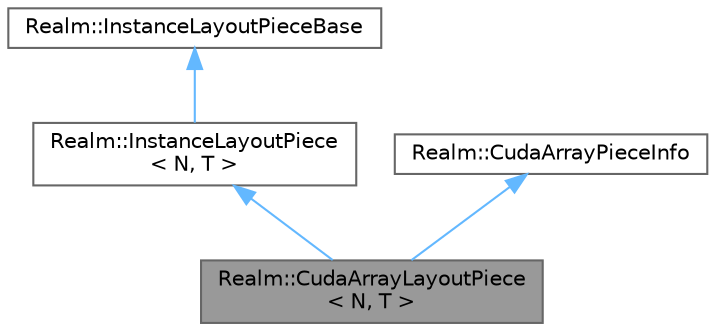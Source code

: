 digraph "Realm::CudaArrayLayoutPiece&lt; N, T &gt;"
{
 // LATEX_PDF_SIZE
  bgcolor="transparent";
  edge [fontname=Helvetica,fontsize=10,labelfontname=Helvetica,labelfontsize=10];
  node [fontname=Helvetica,fontsize=10,shape=box,height=0.2,width=0.4];
  Node1 [id="Node000001",label="Realm::CudaArrayLayoutPiece\l\< N, T \>",height=0.2,width=0.4,color="gray40", fillcolor="grey60", style="filled", fontcolor="black",tooltip=" "];
  Node2 -> Node1 [id="edge1_Node000001_Node000002",dir="back",color="steelblue1",style="solid",tooltip=" "];
  Node2 [id="Node000002",label="Realm::InstanceLayoutPiece\l\< N, T \>",height=0.2,width=0.4,color="gray40", fillcolor="white", style="filled",URL="$classRealm_1_1InstanceLayoutPiece.html",tooltip=" "];
  Node3 -> Node2 [id="edge2_Node000002_Node000003",dir="back",color="steelblue1",style="solid",tooltip=" "];
  Node3 [id="Node000003",label="Realm::InstanceLayoutPieceBase",height=0.2,width=0.4,color="gray40", fillcolor="white", style="filled",URL="$classRealm_1_1InstanceLayoutPieceBase.html",tooltip=" "];
  Node4 -> Node1 [id="edge3_Node000001_Node000004",dir="back",color="steelblue1",style="solid",tooltip=" "];
  Node4 [id="Node000004",label="Realm::CudaArrayPieceInfo",height=0.2,width=0.4,color="gray40", fillcolor="white", style="filled",URL="$structRealm_1_1CudaArrayPieceInfo.html",tooltip=" "];
}

